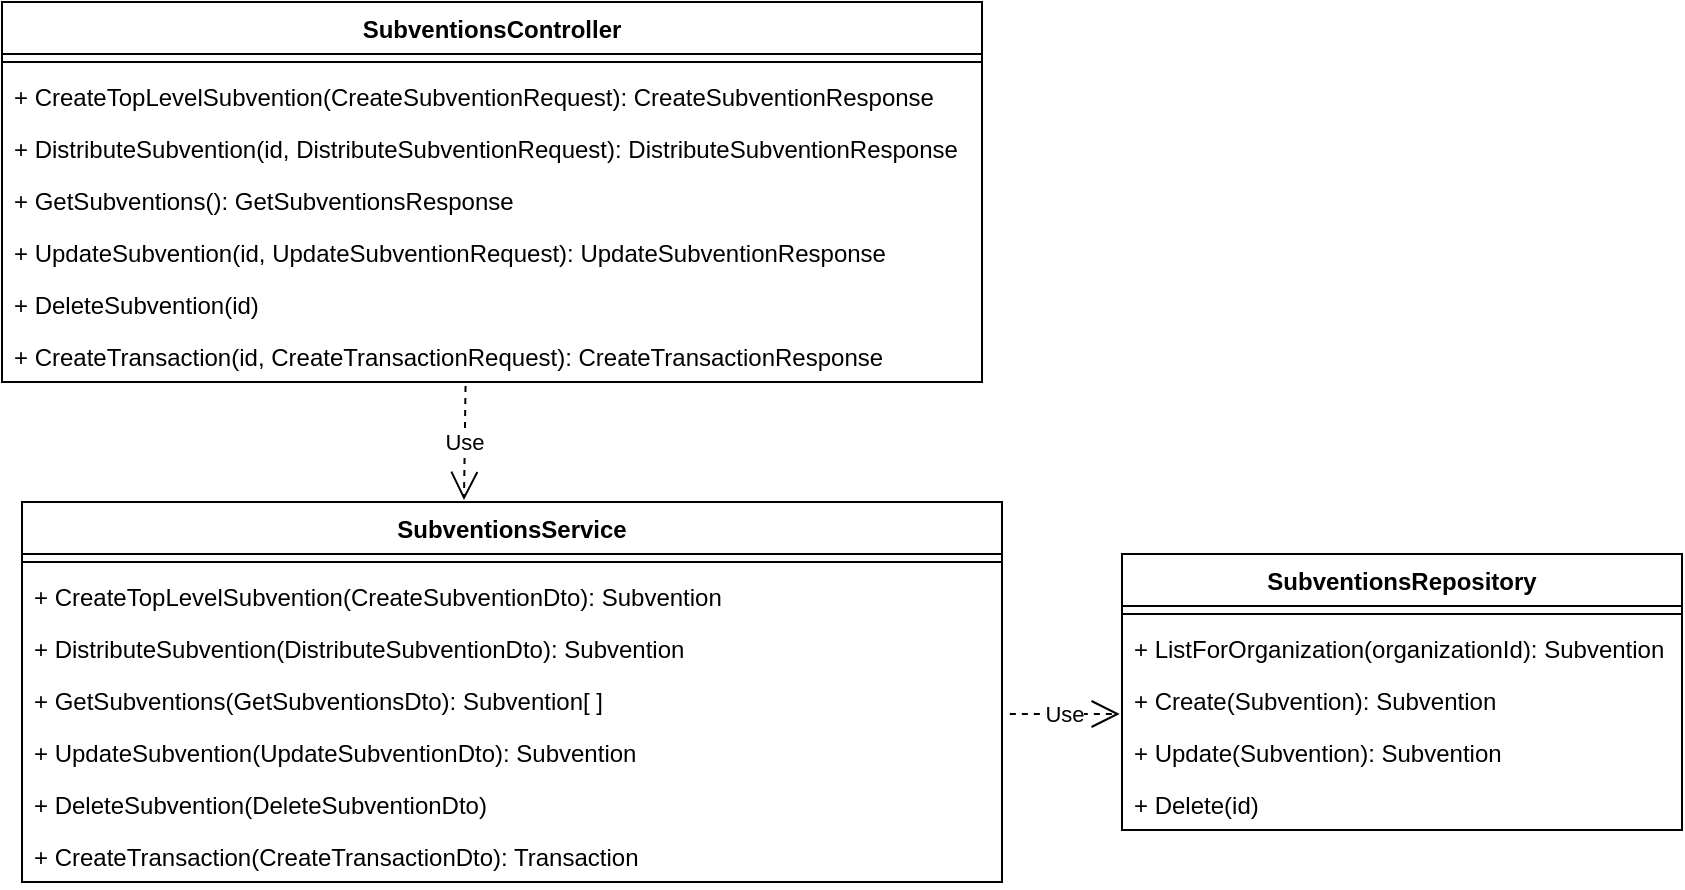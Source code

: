 <mxfile version="20.6.2" type="device"><diagram name="Page-1" id="e7e014a7-5840-1c2e-5031-d8a46d1fe8dd"><mxGraphModel dx="1018" dy="684" grid="1" gridSize="10" guides="1" tooltips="1" connect="1" arrows="1" fold="1" page="1" pageScale="1" pageWidth="1169" pageHeight="826" background="none" math="0" shadow="0"><root><mxCell id="0"/><mxCell id="1" parent="0"/><mxCell id="teZU_m9eYB5eQzAJ3jgt-41" value="SubventionsController" style="swimlane;fontStyle=1;align=center;verticalAlign=top;childLayout=stackLayout;horizontal=1;startSize=26;horizontalStack=0;resizeParent=1;resizeParentMax=0;resizeLast=0;collapsible=1;marginBottom=0;" parent="1" vertex="1"><mxGeometry x="140" y="50" width="490" height="190" as="geometry"/></mxCell><mxCell id="teZU_m9eYB5eQzAJ3jgt-43" value="" style="line;strokeWidth=1;fillColor=none;align=left;verticalAlign=middle;spacingTop=-1;spacingLeft=3;spacingRight=3;rotatable=0;labelPosition=right;points=[];portConstraint=eastwest;strokeColor=inherit;" parent="teZU_m9eYB5eQzAJ3jgt-41" vertex="1"><mxGeometry y="26" width="490" height="8" as="geometry"/></mxCell><mxCell id="teZU_m9eYB5eQzAJ3jgt-44" value="+ CreateTopLevelSubvention(CreateSubventionRequest): CreateSubventionResponse" style="text;strokeColor=none;fillColor=none;align=left;verticalAlign=top;spacingLeft=4;spacingRight=4;overflow=hidden;rotatable=0;points=[[0,0.5],[1,0.5]];portConstraint=eastwest;" parent="teZU_m9eYB5eQzAJ3jgt-41" vertex="1"><mxGeometry y="34" width="490" height="26" as="geometry"/></mxCell><mxCell id="vfzUL8kGikO54vaJx0zX-7" value="+ DistributeSubvention(id, DistributeSubventionRequest): DistributeSubventionResponse" style="text;strokeColor=none;fillColor=none;align=left;verticalAlign=top;spacingLeft=4;spacingRight=4;overflow=hidden;rotatable=0;points=[[0,0.5],[1,0.5]];portConstraint=eastwest;" parent="teZU_m9eYB5eQzAJ3jgt-41" vertex="1"><mxGeometry y="60" width="490" height="26" as="geometry"/></mxCell><mxCell id="vfzUL8kGikO54vaJx0zX-6" value="+ GetSubventions(): GetSubventionsResponse" style="text;strokeColor=none;fillColor=none;align=left;verticalAlign=top;spacingLeft=4;spacingRight=4;overflow=hidden;rotatable=0;points=[[0,0.5],[1,0.5]];portConstraint=eastwest;" parent="teZU_m9eYB5eQzAJ3jgt-41" vertex="1"><mxGeometry y="86" width="490" height="26" as="geometry"/></mxCell><mxCell id="vfzUL8kGikO54vaJx0zX-11" value="+ UpdateSubvention(id, UpdateSubventionRequest): UpdateSubventionResponse" style="text;strokeColor=none;fillColor=none;align=left;verticalAlign=top;spacingLeft=4;spacingRight=4;overflow=hidden;rotatable=0;points=[[0,0.5],[1,0.5]];portConstraint=eastwest;" parent="teZU_m9eYB5eQzAJ3jgt-41" vertex="1"><mxGeometry y="112" width="490" height="26" as="geometry"/></mxCell><mxCell id="vfzUL8kGikO54vaJx0zX-10" value="+ DeleteSubvention(id)" style="text;strokeColor=none;fillColor=none;align=left;verticalAlign=top;spacingLeft=4;spacingRight=4;overflow=hidden;rotatable=0;points=[[0,0.5],[1,0.5]];portConstraint=eastwest;" parent="teZU_m9eYB5eQzAJ3jgt-41" vertex="1"><mxGeometry y="138" width="490" height="26" as="geometry"/></mxCell><mxCell id="vfzUL8kGikO54vaJx0zX-15" value="+ CreateTransaction(id, CreateTransactionRequest): CreateTransactionResponse" style="text;strokeColor=none;fillColor=none;align=left;verticalAlign=top;spacingLeft=4;spacingRight=4;overflow=hidden;rotatable=0;points=[[0,0.5],[1,0.5]];portConstraint=eastwest;" parent="teZU_m9eYB5eQzAJ3jgt-41" vertex="1"><mxGeometry y="164" width="490" height="26" as="geometry"/></mxCell><mxCell id="teZU_m9eYB5eQzAJ3jgt-45" value="SubventionsService" style="swimlane;fontStyle=1;align=center;verticalAlign=top;childLayout=stackLayout;horizontal=1;startSize=26;horizontalStack=0;resizeParent=1;resizeParentMax=0;resizeLast=0;collapsible=1;marginBottom=0;" parent="1" vertex="1"><mxGeometry x="150" y="300" width="490" height="190" as="geometry"/></mxCell><mxCell id="teZU_m9eYB5eQzAJ3jgt-46" value="" style="line;strokeWidth=1;fillColor=none;align=left;verticalAlign=middle;spacingTop=-1;spacingLeft=3;spacingRight=3;rotatable=0;labelPosition=right;points=[];portConstraint=eastwest;strokeColor=inherit;" parent="teZU_m9eYB5eQzAJ3jgt-45" vertex="1"><mxGeometry y="26" width="490" height="8" as="geometry"/></mxCell><mxCell id="teZU_m9eYB5eQzAJ3jgt-47" value="+ CreateTopLevelSubvention(CreateSubventionDto): Subvention" style="text;strokeColor=none;fillColor=none;align=left;verticalAlign=top;spacingLeft=4;spacingRight=4;overflow=hidden;rotatable=0;points=[[0,0.5],[1,0.5]];portConstraint=eastwest;" parent="teZU_m9eYB5eQzAJ3jgt-45" vertex="1"><mxGeometry y="34" width="490" height="26" as="geometry"/></mxCell><mxCell id="vfzUL8kGikO54vaJx0zX-9" value="+ DistributeSubvention(DistributeSubventionDto): Subvention" style="text;strokeColor=none;fillColor=none;align=left;verticalAlign=top;spacingLeft=4;spacingRight=4;overflow=hidden;rotatable=0;points=[[0,0.5],[1,0.5]];portConstraint=eastwest;" parent="teZU_m9eYB5eQzAJ3jgt-45" vertex="1"><mxGeometry y="60" width="490" height="26" as="geometry"/></mxCell><mxCell id="vfzUL8kGikO54vaJx0zX-8" value="+ GetSubventions(GetSubventionsDto): Subvention[ ]" style="text;strokeColor=none;fillColor=none;align=left;verticalAlign=top;spacingLeft=4;spacingRight=4;overflow=hidden;rotatable=0;points=[[0,0.5],[1,0.5]];portConstraint=eastwest;" parent="teZU_m9eYB5eQzAJ3jgt-45" vertex="1"><mxGeometry y="86" width="490" height="26" as="geometry"/></mxCell><mxCell id="vfzUL8kGikO54vaJx0zX-13" value="+ UpdateSubvention(UpdateSubventionDto): Subvention" style="text;strokeColor=none;fillColor=none;align=left;verticalAlign=top;spacingLeft=4;spacingRight=4;overflow=hidden;rotatable=0;points=[[0,0.5],[1,0.5]];portConstraint=eastwest;" parent="teZU_m9eYB5eQzAJ3jgt-45" vertex="1"><mxGeometry y="112" width="490" height="26" as="geometry"/></mxCell><mxCell id="vfzUL8kGikO54vaJx0zX-12" value="+ DeleteSubvention(DeleteSubventionDto)" style="text;strokeColor=none;fillColor=none;align=left;verticalAlign=top;spacingLeft=4;spacingRight=4;overflow=hidden;rotatable=0;points=[[0,0.5],[1,0.5]];portConstraint=eastwest;" parent="teZU_m9eYB5eQzAJ3jgt-45" vertex="1"><mxGeometry y="138" width="490" height="26" as="geometry"/></mxCell><mxCell id="vfzUL8kGikO54vaJx0zX-17" value="+ CreateTransaction(CreateTransactionDto): Transaction" style="text;strokeColor=none;fillColor=none;align=left;verticalAlign=top;spacingLeft=4;spacingRight=4;overflow=hidden;rotatable=0;points=[[0,0.5],[1,0.5]];portConstraint=eastwest;" parent="teZU_m9eYB5eQzAJ3jgt-45" vertex="1"><mxGeometry y="164" width="490" height="26" as="geometry"/></mxCell><mxCell id="teZU_m9eYB5eQzAJ3jgt-75" value="SubventionsRepository" style="swimlane;fontStyle=1;align=center;verticalAlign=top;childLayout=stackLayout;horizontal=1;startSize=26;horizontalStack=0;resizeParent=1;resizeParentMax=0;resizeLast=0;collapsible=1;marginBottom=0;" parent="1" vertex="1"><mxGeometry x="700" y="326" width="280" height="138" as="geometry"/></mxCell><mxCell id="teZU_m9eYB5eQzAJ3jgt-76" value="" style="line;strokeWidth=1;fillColor=none;align=left;verticalAlign=middle;spacingTop=-1;spacingLeft=3;spacingRight=3;rotatable=0;labelPosition=right;points=[];portConstraint=eastwest;strokeColor=inherit;" parent="teZU_m9eYB5eQzAJ3jgt-75" vertex="1"><mxGeometry y="26" width="280" height="8" as="geometry"/></mxCell><mxCell id="teZU_m9eYB5eQzAJ3jgt-77" value="+ ListForOrganization(organizationId): Subvention" style="text;strokeColor=none;fillColor=none;align=left;verticalAlign=top;spacingLeft=4;spacingRight=4;overflow=hidden;rotatable=0;points=[[0,0.5],[1,0.5]];portConstraint=eastwest;" parent="teZU_m9eYB5eQzAJ3jgt-75" vertex="1"><mxGeometry y="34" width="280" height="26" as="geometry"/></mxCell><mxCell id="teZU_m9eYB5eQzAJ3jgt-78" value="+ Create(Subvention): Subvention" style="text;strokeColor=none;fillColor=none;align=left;verticalAlign=top;spacingLeft=4;spacingRight=4;overflow=hidden;rotatable=0;points=[[0,0.5],[1,0.5]];portConstraint=eastwest;" parent="teZU_m9eYB5eQzAJ3jgt-75" vertex="1"><mxGeometry y="60" width="280" height="26" as="geometry"/></mxCell><mxCell id="vfzUL8kGikO54vaJx0zX-18" value="+ Update(Subvention): Subvention" style="text;strokeColor=none;fillColor=none;align=left;verticalAlign=top;spacingLeft=4;spacingRight=4;overflow=hidden;rotatable=0;points=[[0,0.5],[1,0.5]];portConstraint=eastwest;" parent="teZU_m9eYB5eQzAJ3jgt-75" vertex="1"><mxGeometry y="86" width="280" height="26" as="geometry"/></mxCell><mxCell id="vfzUL8kGikO54vaJx0zX-19" value="+ Delete(id)" style="text;strokeColor=none;fillColor=none;align=left;verticalAlign=top;spacingLeft=4;spacingRight=4;overflow=hidden;rotatable=0;points=[[0,0.5],[1,0.5]];portConstraint=eastwest;" parent="teZU_m9eYB5eQzAJ3jgt-75" vertex="1"><mxGeometry y="112" width="280" height="26" as="geometry"/></mxCell><mxCell id="qTpzYW5HqrFSMc56SvK--1" value="Use" style="endArrow=open;endSize=12;dashed=1;html=1;rounded=0;exitX=0.473;exitY=1.077;exitDx=0;exitDy=0;exitPerimeter=0;entryX=0.451;entryY=-0.005;entryDx=0;entryDy=0;entryPerimeter=0;" edge="1" parent="1" source="vfzUL8kGikO54vaJx0zX-15" target="teZU_m9eYB5eQzAJ3jgt-45"><mxGeometry width="160" relative="1" as="geometry"><mxPoint x="360" y="260" as="sourcePoint"/><mxPoint x="520" y="260" as="targetPoint"/></mxGeometry></mxCell><mxCell id="qTpzYW5HqrFSMc56SvK--2" value="Use" style="endArrow=open;endSize=12;dashed=1;html=1;rounded=0;exitX=1.008;exitY=0.769;exitDx=0;exitDy=0;exitPerimeter=0;entryX=-0.004;entryY=0.769;entryDx=0;entryDy=0;entryPerimeter=0;" edge="1" parent="1" source="vfzUL8kGikO54vaJx0zX-8" target="teZU_m9eYB5eQzAJ3jgt-78"><mxGeometry width="160" relative="1" as="geometry"><mxPoint x="490" y="280" as="sourcePoint"/><mxPoint x="650" y="280" as="targetPoint"/></mxGeometry></mxCell></root></mxGraphModel></diagram></mxfile>